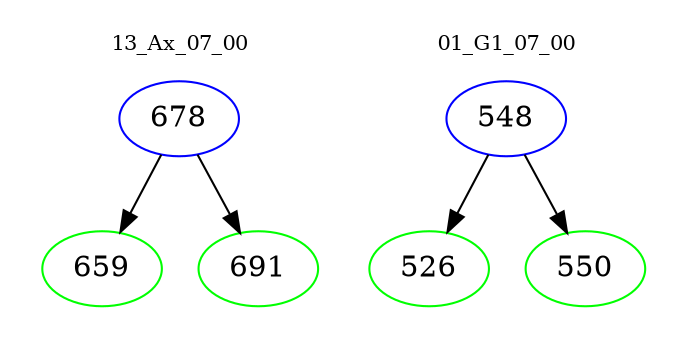 digraph{
subgraph cluster_0 {
color = white
label = "13_Ax_07_00";
fontsize=10;
T0_678 [label="678", color="blue"]
T0_678 -> T0_659 [color="black"]
T0_659 [label="659", color="green"]
T0_678 -> T0_691 [color="black"]
T0_691 [label="691", color="green"]
}
subgraph cluster_1 {
color = white
label = "01_G1_07_00";
fontsize=10;
T1_548 [label="548", color="blue"]
T1_548 -> T1_526 [color="black"]
T1_526 [label="526", color="green"]
T1_548 -> T1_550 [color="black"]
T1_550 [label="550", color="green"]
}
}
